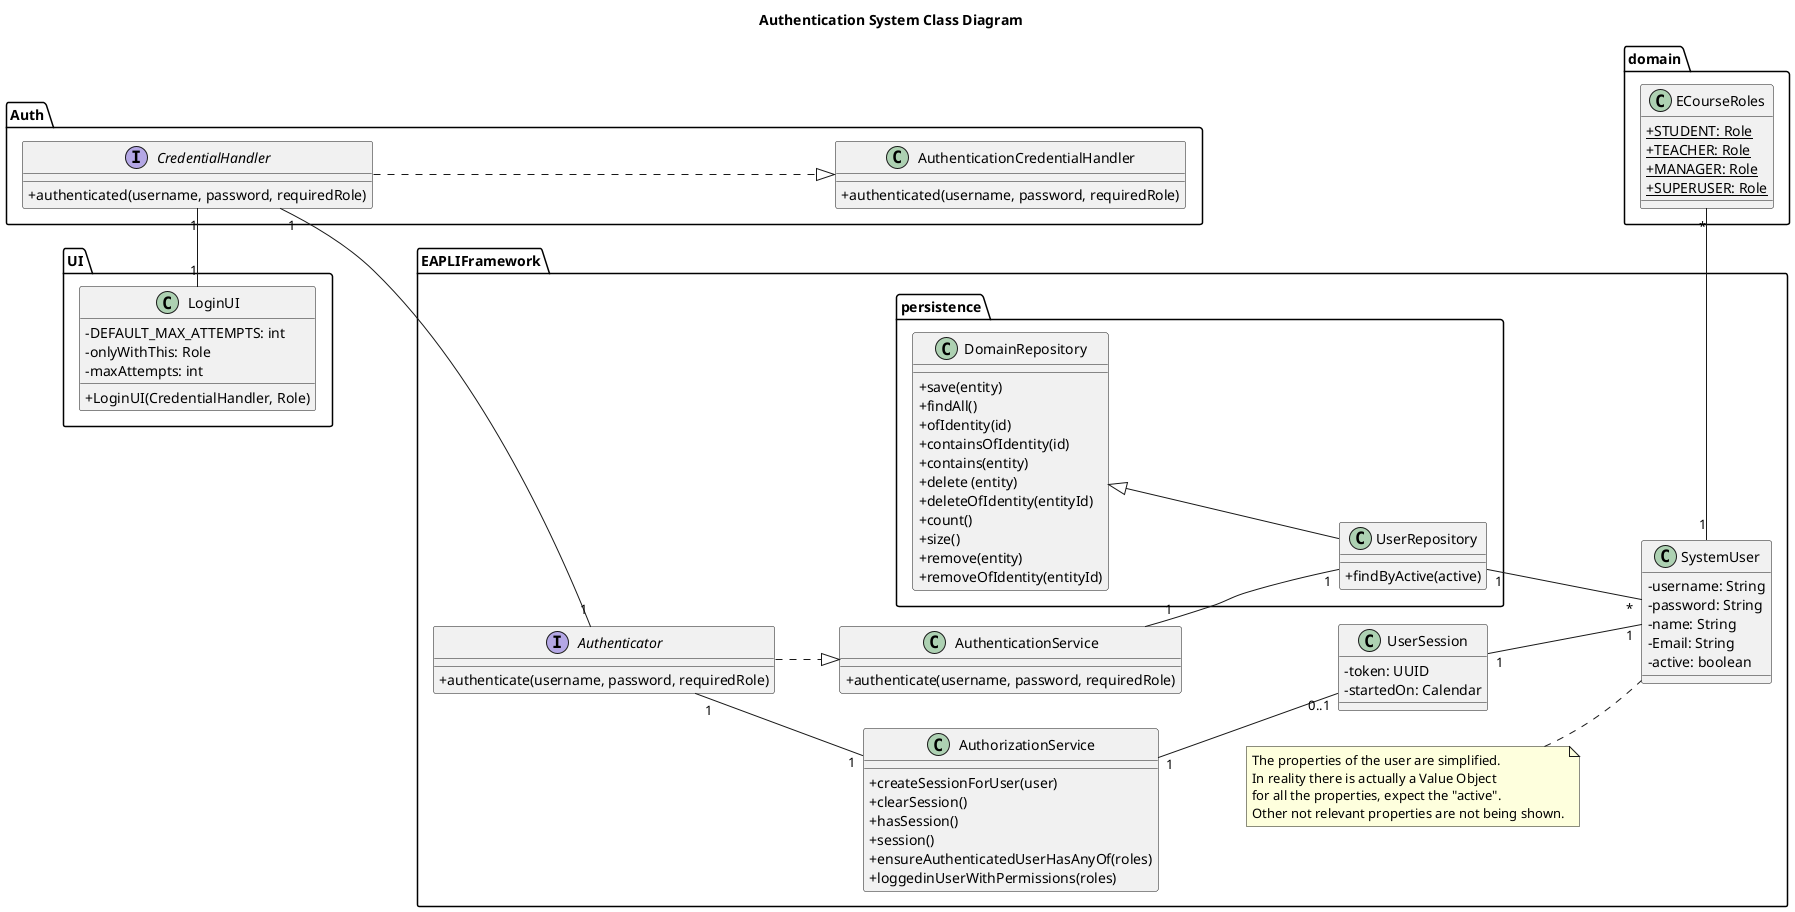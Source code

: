 @startuml
skinparam classAttributeIconSize 0

'direction
left to right direction

'title
title Authentication System Class Diagram

package UI {
class LoginUI {
 - DEFAULT_MAX_ATTEMPTS: int
  - onlyWithThis: Role
  - maxAttempts: int
  + LoginUI(CredentialHandler, Role)
  }
}

package Auth {
interface CredentialHandler {
  + authenticated(username, password, requiredRole)
}

class AuthenticationCredentialHandler {
  + authenticated(username, password, requiredRole)
}
CredentialHandler ...|> AuthenticationCredentialHandler
}

package EAPLIFramework {
interface Authenticator {
  + authenticate(username, password, requiredRole)
}
class AuthenticationService {
  + authenticate(username, password, requiredRole)
}
class SystemUser {
- username: String
- password: String
- name: String
- Email: String
- active: boolean
}
note left of SystemUser
  The properties of the user are simplified.
  In reality there is actually a Value Object
  for all the properties, expect the "active".
  Other not relevant properties are not being shown.
end note

class AuthorizationService {
+ createSessionForUser(user)
+ clearSession()
+ hasSession()
+ session()
+ ensureAuthenticatedUserHasAnyOf(roles)
+ loggedinUserWithPermissions(roles)
}
class UserSession {
- token: UUID
- startedOn: Calendar
}
package persistence {

class DomainRepository {
+ save(entity)
+ findAll()
+ ofIdentity(id)
+ containsOfIdentity(id)
+ contains(entity)
+ delete (entity)
+ deleteOfIdentity(entityId)
+ count()
+ size()
+ remove(entity)
+ removeOfIdentity(entityId)
}

class UserRepository {
+ findByActive(active)
}

DomainRepository  <|-- UserRepository
}

Authenticator ..|> AuthenticationService
Authenticator "1" -- "1" AuthorizationService
AuthorizationService "1" -- "           0..1" UserSession
UserSession "1" -- "1" SystemUser
}



package domain {
class ECourseRoles {
+ {static} STUDENT: Role
+ {static} TEACHER: Role
+ {static} MANAGER: Role
+ {static} SUPERUSER: Role
}
}


' login ui has a credential handler
LoginUI "1" -r- "1" CredentialHandler

' credential handler has an authenticator
CredentialHandler "1" -- "1" Authenticator

' authentication service has a User Repository
AuthenticationService "1" -- "1" UserRepository

' a user repository has N SystemUser
UserRepository "1" -- "*" SystemUser

' a user has N roles
SystemUser "1" -r- "*" ECourseRoles


@enduml